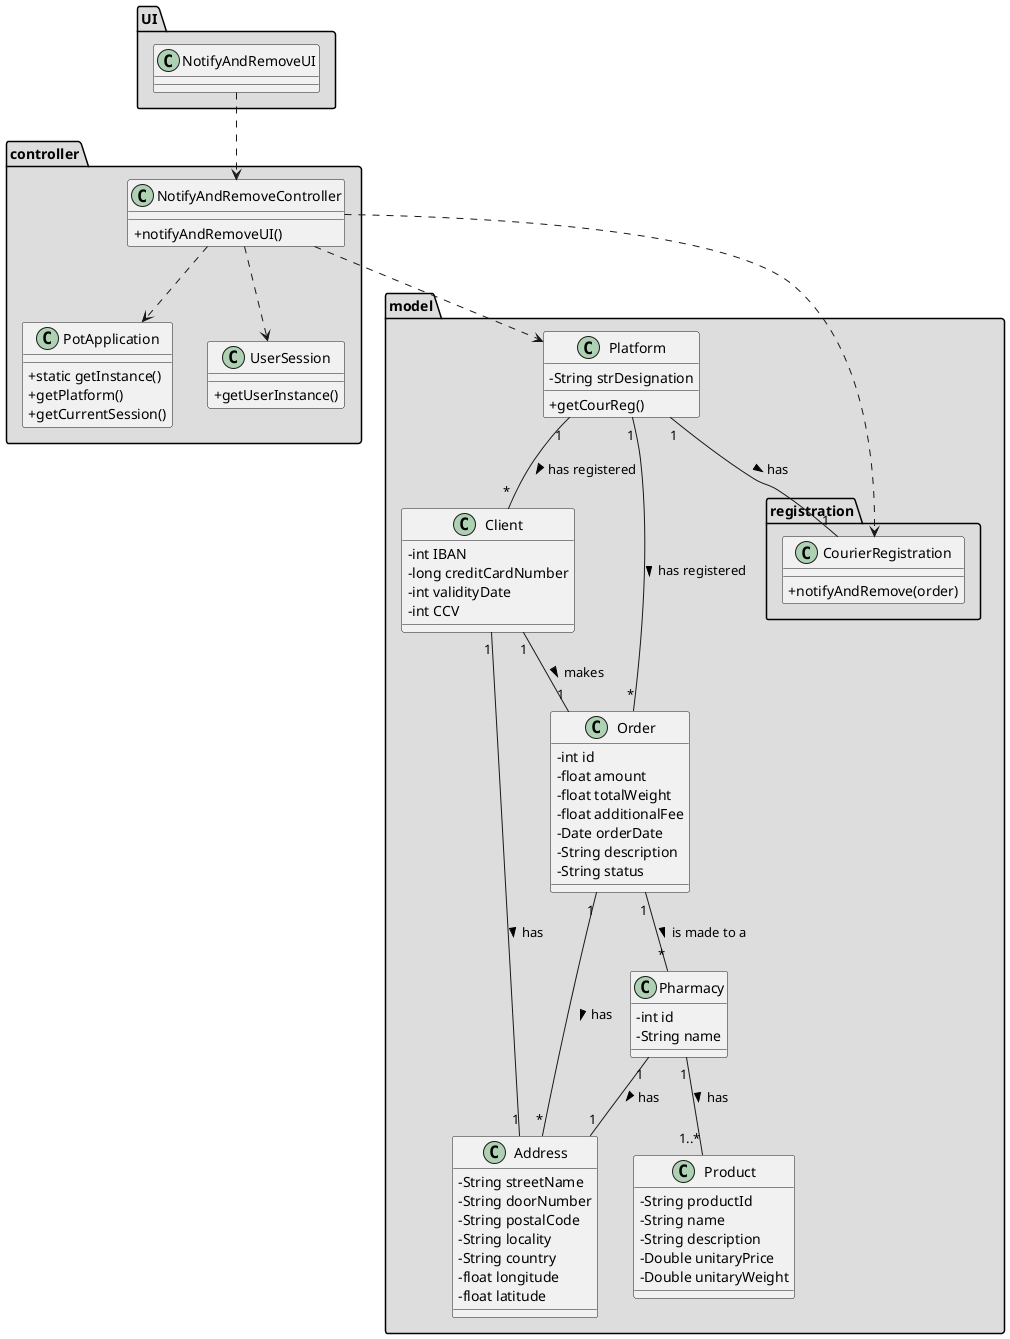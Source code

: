 @startuml
skinparam classAttributeIconSize 0


package "UI" #DDDDDD{
class NotifyAndRemoveUI {
    
}
}
package "controller" #DDDDDD{
class NotifyAndRemoveController {
    
  +notifyAndRemoveUI()
}
class PotApplication
{
  +static getInstance()
  +getPlatform()
  +getCurrentSession()
}

class UserSession
{
  +getUserInstance()
}
}
package "model" #DDDDDD{
class Platform {
  -String strDesignation
  +getCourReg()
}
class Client{
-   int IBAN
-   long creditCardNumber
-   int validityDate
-   int CCV
}

class Address{
-   String streetName
-   String doorNumber
-   String postalCode
-   String locality
-   String country
-   float longitude
-   float latitude
}

class Order{
-   int id
-   float amount
-   float totalWeight
-   float additionalFee
-   Date orderDate
-   String description
-   String status
}

class Pharmacy{
-   int id
-   String name
}

class Product{
    -String productId
    -String name
    -String description
    -Double unitaryPrice
    -Double unitaryWeight
}


package "registration" #DDDDDD{
class CourierRegistration {

  +notifyAndRemove(order)

}
}
}


Platform "1" -- "1" CourierRegistration: has >


NotifyAndRemoveUI ..> NotifyAndRemoveController

NotifyAndRemoveController ..> Platform
NotifyAndRemoveController ..> CourierRegistration
NotifyAndRemoveController ..> PotApplication
NotifyAndRemoveController ..> UserSession
Platform "1" -- "*" Client : has registered >
Order "1" -- "*" Address : has >
Order "1" -- "*" Pharmacy : is made to a >
Platform "1" -- "*" Order : has registered >
Client "1" -- "1" Order : makes >
Client "1" -- "1" Address : has >
Pharmacy "1" -- "1" Address : has >
Pharmacy "1" -- "1..*" Product : has >


@enduml


